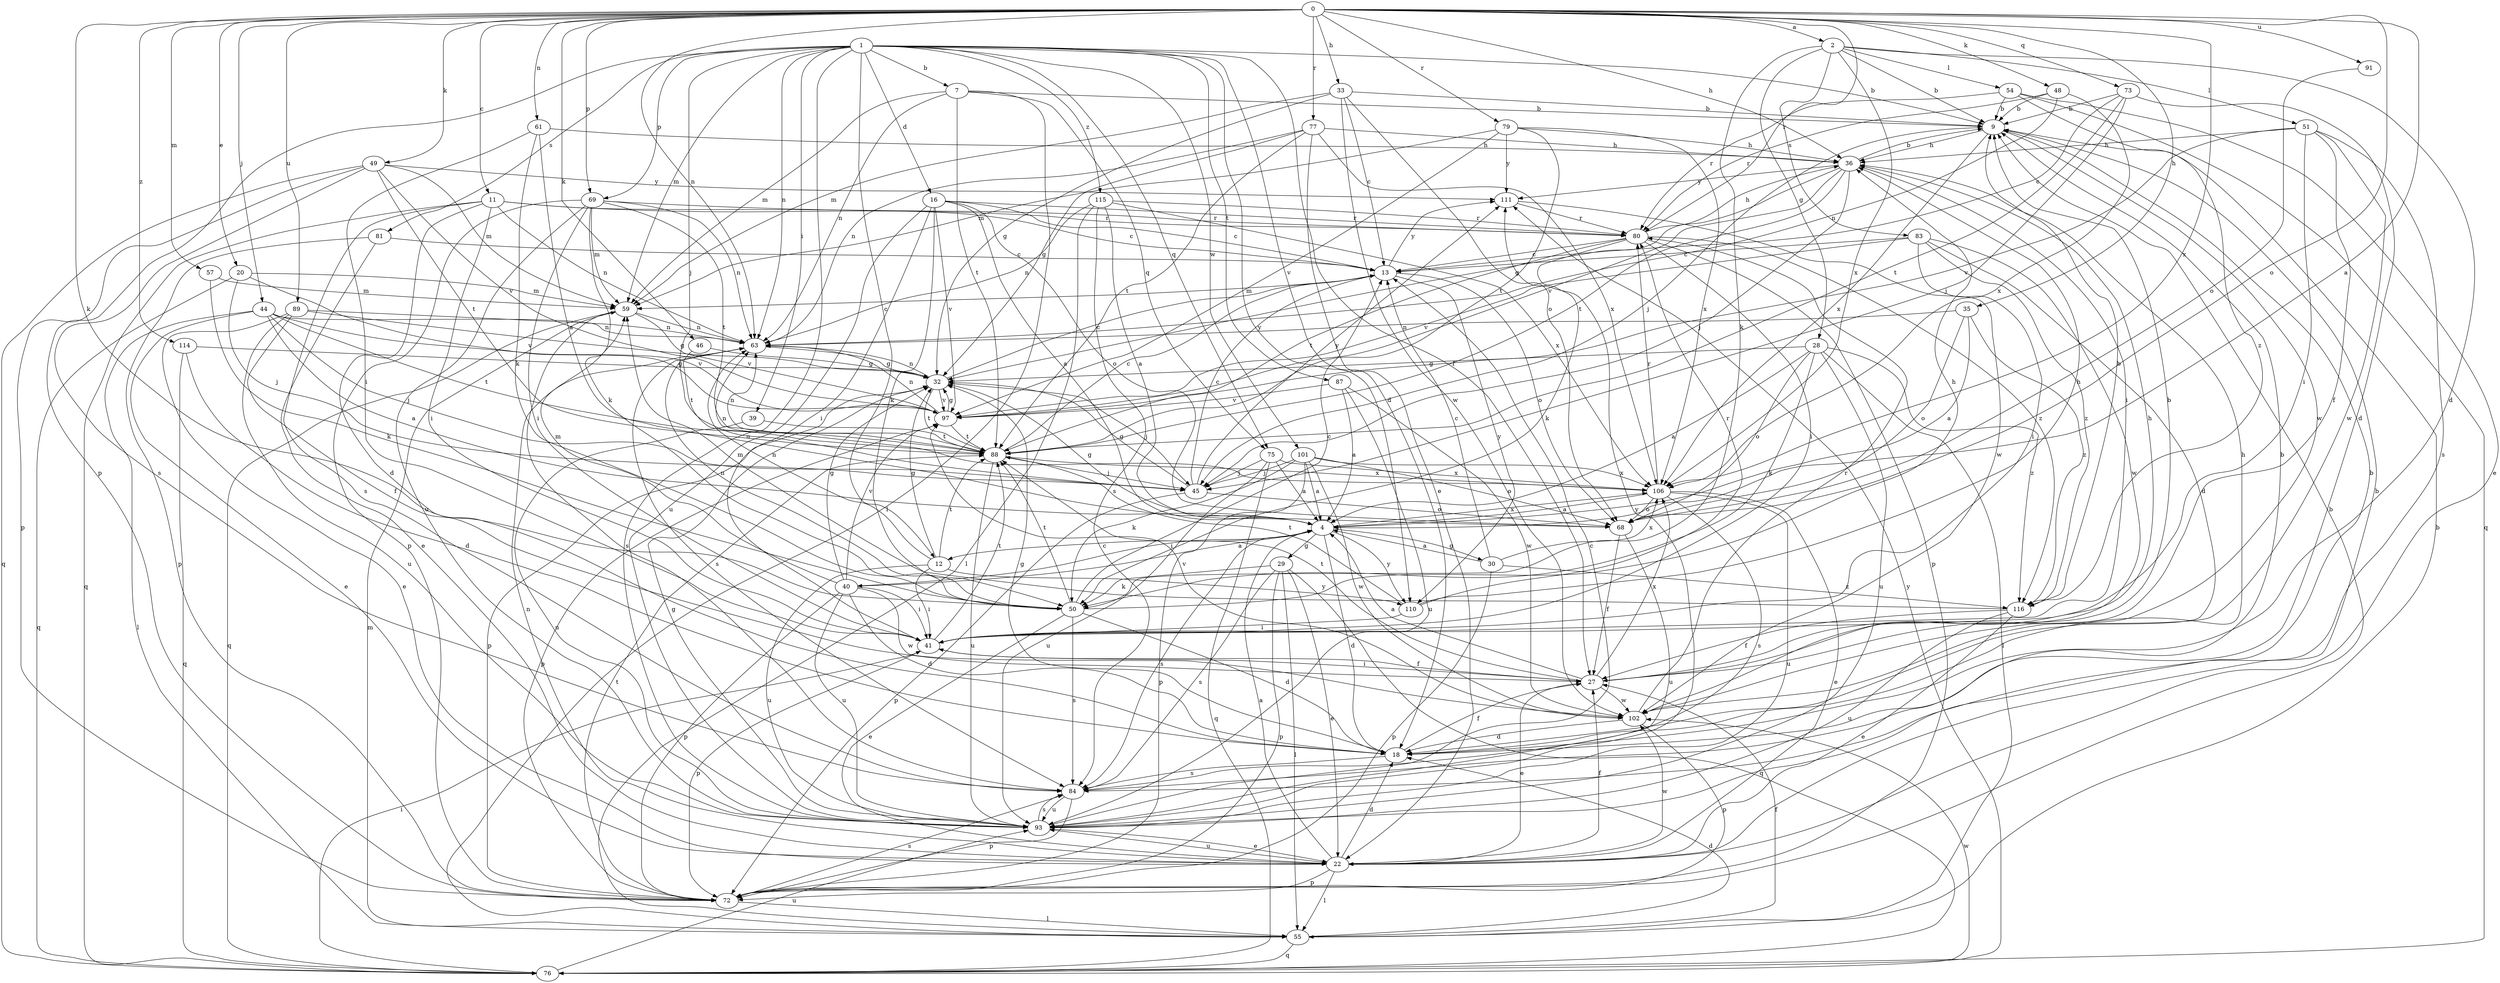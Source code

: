 strict digraph  {
0;
1;
2;
4;
7;
9;
11;
12;
13;
16;
18;
20;
22;
27;
28;
29;
30;
32;
33;
35;
36;
39;
40;
41;
44;
45;
46;
48;
49;
50;
51;
54;
55;
57;
59;
61;
63;
68;
69;
72;
73;
75;
76;
77;
79;
80;
81;
83;
84;
87;
88;
89;
91;
93;
97;
101;
102;
106;
110;
111;
114;
115;
116;
0 -> 2  [label=a];
0 -> 4  [label=a];
0 -> 11  [label=c];
0 -> 20  [label=e];
0 -> 33  [label=h];
0 -> 35  [label=h];
0 -> 36  [label=h];
0 -> 44  [label=j];
0 -> 46  [label=k];
0 -> 48  [label=k];
0 -> 49  [label=k];
0 -> 50  [label=k];
0 -> 57  [label=m];
0 -> 61  [label=n];
0 -> 63  [label=n];
0 -> 68  [label=o];
0 -> 69  [label=p];
0 -> 73  [label=q];
0 -> 77  [label=r];
0 -> 79  [label=r];
0 -> 80  [label=r];
0 -> 89  [label=u];
0 -> 91  [label=u];
0 -> 106  [label=x];
0 -> 114  [label=z];
1 -> 7  [label=b];
1 -> 9  [label=b];
1 -> 12  [label=c];
1 -> 16  [label=d];
1 -> 18  [label=d];
1 -> 27  [label=f];
1 -> 39  [label=i];
1 -> 45  [label=j];
1 -> 59  [label=m];
1 -> 63  [label=n];
1 -> 69  [label=p];
1 -> 72  [label=p];
1 -> 75  [label=q];
1 -> 81  [label=s];
1 -> 87  [label=t];
1 -> 93  [label=u];
1 -> 101  [label=w];
1 -> 110  [label=y];
1 -> 115  [label=z];
2 -> 9  [label=b];
2 -> 18  [label=d];
2 -> 28  [label=g];
2 -> 50  [label=k];
2 -> 51  [label=l];
2 -> 54  [label=l];
2 -> 83  [label=s];
2 -> 106  [label=x];
4 -> 12  [label=c];
4 -> 18  [label=d];
4 -> 29  [label=g];
4 -> 30  [label=g];
4 -> 40  [label=i];
4 -> 84  [label=s];
4 -> 106  [label=x];
4 -> 110  [label=y];
7 -> 9  [label=b];
7 -> 55  [label=l];
7 -> 59  [label=m];
7 -> 63  [label=n];
7 -> 75  [label=q];
7 -> 88  [label=t];
9 -> 36  [label=h];
9 -> 45  [label=j];
9 -> 102  [label=w];
9 -> 106  [label=x];
11 -> 13  [label=c];
11 -> 18  [label=d];
11 -> 41  [label=i];
11 -> 63  [label=n];
11 -> 76  [label=q];
11 -> 80  [label=r];
11 -> 84  [label=s];
12 -> 32  [label=g];
12 -> 41  [label=i];
12 -> 63  [label=n];
12 -> 88  [label=t];
12 -> 93  [label=u];
12 -> 110  [label=y];
13 -> 59  [label=m];
13 -> 68  [label=o];
13 -> 110  [label=y];
13 -> 111  [label=y];
16 -> 4  [label=a];
16 -> 13  [label=c];
16 -> 41  [label=i];
16 -> 50  [label=k];
16 -> 68  [label=o];
16 -> 80  [label=r];
16 -> 93  [label=u];
16 -> 97  [label=v];
18 -> 27  [label=f];
18 -> 32  [label=g];
18 -> 36  [label=h];
18 -> 84  [label=s];
20 -> 45  [label=j];
20 -> 59  [label=m];
20 -> 76  [label=q];
20 -> 97  [label=v];
22 -> 4  [label=a];
22 -> 9  [label=b];
22 -> 18  [label=d];
22 -> 27  [label=f];
22 -> 55  [label=l];
22 -> 63  [label=n];
22 -> 72  [label=p];
22 -> 93  [label=u];
22 -> 102  [label=w];
27 -> 4  [label=a];
27 -> 9  [label=b];
27 -> 22  [label=e];
27 -> 36  [label=h];
27 -> 41  [label=i];
27 -> 88  [label=t];
27 -> 102  [label=w];
27 -> 106  [label=x];
28 -> 4  [label=a];
28 -> 32  [label=g];
28 -> 50  [label=k];
28 -> 55  [label=l];
28 -> 68  [label=o];
28 -> 93  [label=u];
28 -> 116  [label=z];
29 -> 22  [label=e];
29 -> 50  [label=k];
29 -> 55  [label=l];
29 -> 72  [label=p];
29 -> 76  [label=q];
29 -> 84  [label=s];
30 -> 4  [label=a];
30 -> 13  [label=c];
30 -> 72  [label=p];
30 -> 106  [label=x];
30 -> 116  [label=z];
32 -> 13  [label=c];
32 -> 45  [label=j];
32 -> 63  [label=n];
32 -> 72  [label=p];
32 -> 88  [label=t];
32 -> 97  [label=v];
33 -> 9  [label=b];
33 -> 13  [label=c];
33 -> 32  [label=g];
33 -> 59  [label=m];
33 -> 68  [label=o];
33 -> 102  [label=w];
35 -> 4  [label=a];
35 -> 63  [label=n];
35 -> 68  [label=o];
35 -> 116  [label=z];
36 -> 9  [label=b];
36 -> 32  [label=g];
36 -> 41  [label=i];
36 -> 45  [label=j];
36 -> 88  [label=t];
36 -> 97  [label=v];
36 -> 111  [label=y];
39 -> 88  [label=t];
39 -> 93  [label=u];
40 -> 4  [label=a];
40 -> 18  [label=d];
40 -> 32  [label=g];
40 -> 41  [label=i];
40 -> 59  [label=m];
40 -> 72  [label=p];
40 -> 93  [label=u];
40 -> 97  [label=v];
40 -> 102  [label=w];
41 -> 27  [label=f];
41 -> 72  [label=p];
41 -> 88  [label=t];
44 -> 4  [label=a];
44 -> 22  [label=e];
44 -> 45  [label=j];
44 -> 55  [label=l];
44 -> 63  [label=n];
44 -> 88  [label=t];
44 -> 97  [label=v];
45 -> 13  [label=c];
45 -> 32  [label=g];
45 -> 68  [label=o];
45 -> 72  [label=p];
45 -> 111  [label=y];
46 -> 32  [label=g];
46 -> 88  [label=t];
48 -> 9  [label=b];
48 -> 63  [label=n];
48 -> 80  [label=r];
48 -> 106  [label=x];
49 -> 59  [label=m];
49 -> 72  [label=p];
49 -> 76  [label=q];
49 -> 84  [label=s];
49 -> 88  [label=t];
49 -> 97  [label=v];
49 -> 111  [label=y];
50 -> 13  [label=c];
50 -> 18  [label=d];
50 -> 22  [label=e];
50 -> 36  [label=h];
50 -> 63  [label=n];
50 -> 84  [label=s];
50 -> 88  [label=t];
51 -> 27  [label=f];
51 -> 36  [label=h];
51 -> 41  [label=i];
51 -> 84  [label=s];
51 -> 97  [label=v];
51 -> 102  [label=w];
54 -> 9  [label=b];
54 -> 22  [label=e];
54 -> 76  [label=q];
54 -> 80  [label=r];
54 -> 116  [label=z];
55 -> 9  [label=b];
55 -> 18  [label=d];
55 -> 27  [label=f];
55 -> 59  [label=m];
55 -> 76  [label=q];
57 -> 50  [label=k];
57 -> 59  [label=m];
59 -> 63  [label=n];
59 -> 76  [label=q];
59 -> 84  [label=s];
59 -> 97  [label=v];
61 -> 4  [label=a];
61 -> 36  [label=h];
61 -> 41  [label=i];
61 -> 50  [label=k];
63 -> 32  [label=g];
63 -> 84  [label=s];
68 -> 27  [label=f];
68 -> 32  [label=g];
68 -> 93  [label=u];
69 -> 41  [label=i];
69 -> 50  [label=k];
69 -> 59  [label=m];
69 -> 63  [label=n];
69 -> 72  [label=p];
69 -> 80  [label=r];
69 -> 88  [label=t];
69 -> 93  [label=u];
72 -> 9  [label=b];
72 -> 55  [label=l];
72 -> 84  [label=s];
72 -> 88  [label=t];
73 -> 9  [label=b];
73 -> 13  [label=c];
73 -> 18  [label=d];
73 -> 45  [label=j];
73 -> 88  [label=t];
75 -> 4  [label=a];
75 -> 45  [label=j];
75 -> 76  [label=q];
75 -> 93  [label=u];
75 -> 106  [label=x];
76 -> 41  [label=i];
76 -> 93  [label=u];
76 -> 102  [label=w];
76 -> 111  [label=y];
77 -> 22  [label=e];
77 -> 32  [label=g];
77 -> 36  [label=h];
77 -> 63  [label=n];
77 -> 88  [label=t];
77 -> 106  [label=x];
79 -> 36  [label=h];
79 -> 59  [label=m];
79 -> 88  [label=t];
79 -> 97  [label=v];
79 -> 106  [label=x];
79 -> 111  [label=y];
80 -> 13  [label=c];
80 -> 36  [label=h];
80 -> 41  [label=i];
80 -> 50  [label=k];
80 -> 72  [label=p];
80 -> 88  [label=t];
80 -> 116  [label=z];
81 -> 13  [label=c];
81 -> 22  [label=e];
81 -> 72  [label=p];
83 -> 13  [label=c];
83 -> 18  [label=d];
83 -> 41  [label=i];
83 -> 97  [label=v];
83 -> 102  [label=w];
83 -> 116  [label=z];
84 -> 9  [label=b];
84 -> 72  [label=p];
84 -> 93  [label=u];
87 -> 4  [label=a];
87 -> 93  [label=u];
87 -> 97  [label=v];
87 -> 102  [label=w];
88 -> 13  [label=c];
88 -> 45  [label=j];
88 -> 63  [label=n];
88 -> 93  [label=u];
88 -> 106  [label=x];
89 -> 22  [label=e];
89 -> 27  [label=f];
89 -> 32  [label=g];
89 -> 63  [label=n];
89 -> 93  [label=u];
91 -> 68  [label=o];
93 -> 9  [label=b];
93 -> 13  [label=c];
93 -> 22  [label=e];
93 -> 32  [label=g];
93 -> 84  [label=s];
93 -> 111  [label=y];
97 -> 32  [label=g];
97 -> 63  [label=n];
97 -> 72  [label=p];
97 -> 88  [label=t];
101 -> 4  [label=a];
101 -> 45  [label=j];
101 -> 50  [label=k];
101 -> 68  [label=o];
101 -> 72  [label=p];
101 -> 102  [label=w];
101 -> 106  [label=x];
102 -> 18  [label=d];
102 -> 72  [label=p];
102 -> 80  [label=r];
102 -> 97  [label=v];
106 -> 4  [label=a];
106 -> 22  [label=e];
106 -> 63  [label=n];
106 -> 68  [label=o];
106 -> 80  [label=r];
106 -> 84  [label=s];
106 -> 93  [label=u];
110 -> 36  [label=h];
110 -> 41  [label=i];
110 -> 80  [label=r];
110 -> 88  [label=t];
111 -> 80  [label=r];
111 -> 102  [label=w];
114 -> 18  [label=d];
114 -> 32  [label=g];
114 -> 76  [label=q];
115 -> 4  [label=a];
115 -> 55  [label=l];
115 -> 63  [label=n];
115 -> 80  [label=r];
115 -> 84  [label=s];
115 -> 106  [label=x];
116 -> 9  [label=b];
116 -> 22  [label=e];
116 -> 27  [label=f];
116 -> 59  [label=m];
116 -> 93  [label=u];
}
